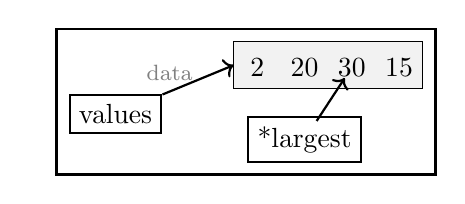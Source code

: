 \usetikzlibrary{backgrounds,positioning}
\usetikzlibrary{decorations.pathreplacing}

\usetikzlibrary{matrix}


\begin{tikzpicture}[
      background rectangle/.style={fill=white,draw=black,line width=1pt}, show background rectangle,
      every node/.style={align=center, font=\normalsize},
        line/.style={ draw, line width=3pt },
        cell/.style = {rectangle, fill=white, draw, text width=1.3cm,outer sep=0pt},
        every node/.style={anchor=base,yshift=-4pt},
      scale=0.6,
        ]

\tikzstyle{arr}=[font=\footnotesize,color=black!50];
\tikzstyle{arr1}=[font=\normalsize,color=black!50];
\tikzstyle{num}=[font=\tiny,color=black!70];

% 447888596
% 1ab23cd4
% 1a b2 3c d4

\node [fill=white,draw=black,thick] (sep) at (-3,0) {values};
\node [fill=white,draw=black,thick] (msb) at (1,-0.5) {*largest};

\filldraw [fill=black!05,draw=black] (-0.5,0.5) rectangle (3.5,1.5);
  \node (big1) [color=black] at (0,1) {2};
  \node (big2) [color=black] at (1,1) {20};
  \node (big3) [color=black] at (2,1) {30};
  \node (big4) [color=black] at (3,1) {15};

\draw[->,thick] (sep) --  node[arr1,above,pos=0.1,yshift=1ex,font=\footnotesize] {data}  (-0.5,1);

  \draw[->,thick,shorten <=-0.5ex,shorten >=-0.8ex,color=black] (msb) -- (big3);



\end{tikzpicture}
